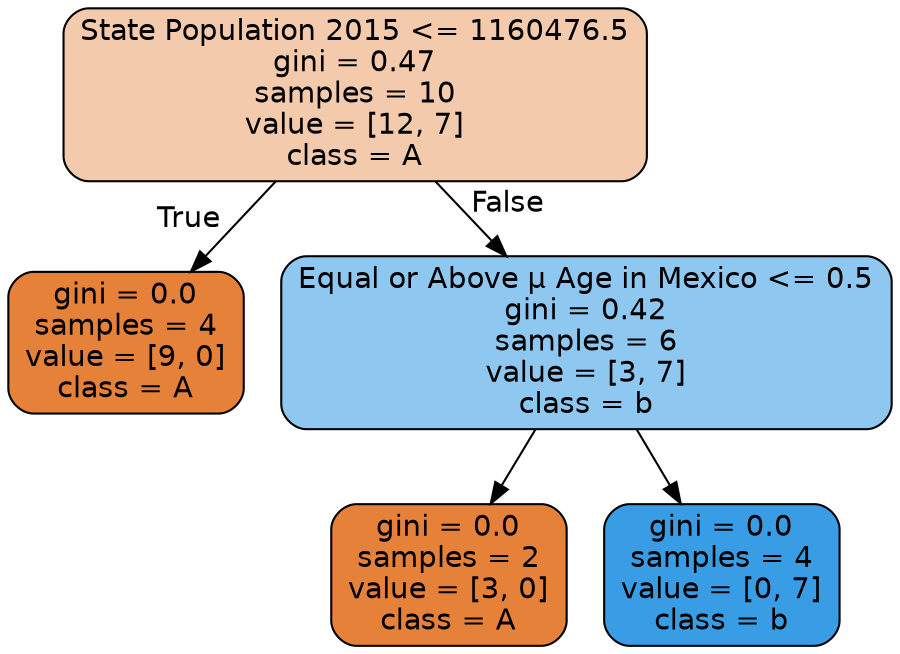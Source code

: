 digraph Tree {
node [shape=box, style="filled, rounded", color="black", fontname=helvetica] ;
edge [fontname=helvetica] ;
0 [label="State Population 2015 <= 1160476.5\ngini = 0.47\nsamples = 10\nvalue = [12, 7]\nclass = A", fillcolor="#f4caac"] ;
1 [label="gini = 0.0\nsamples = 4\nvalue = [9, 0]\nclass = A", fillcolor="#e58139"] ;
0 -> 1 [labeldistance=2.5, labelangle=45, headlabel="True"] ;
2 [label="Equal or Above μ Age in Mexico <= 0.5\ngini = 0.42\nsamples = 6\nvalue = [3, 7]\nclass = b", fillcolor="#8ec7f0"] ;
0 -> 2 [labeldistance=2.5, labelangle=-45, headlabel="False"] ;
3 [label="gini = 0.0\nsamples = 2\nvalue = [3, 0]\nclass = A", fillcolor="#e58139"] ;
2 -> 3 ;
4 [label="gini = 0.0\nsamples = 4\nvalue = [0, 7]\nclass = b", fillcolor="#399de5"] ;
2 -> 4 ;
}